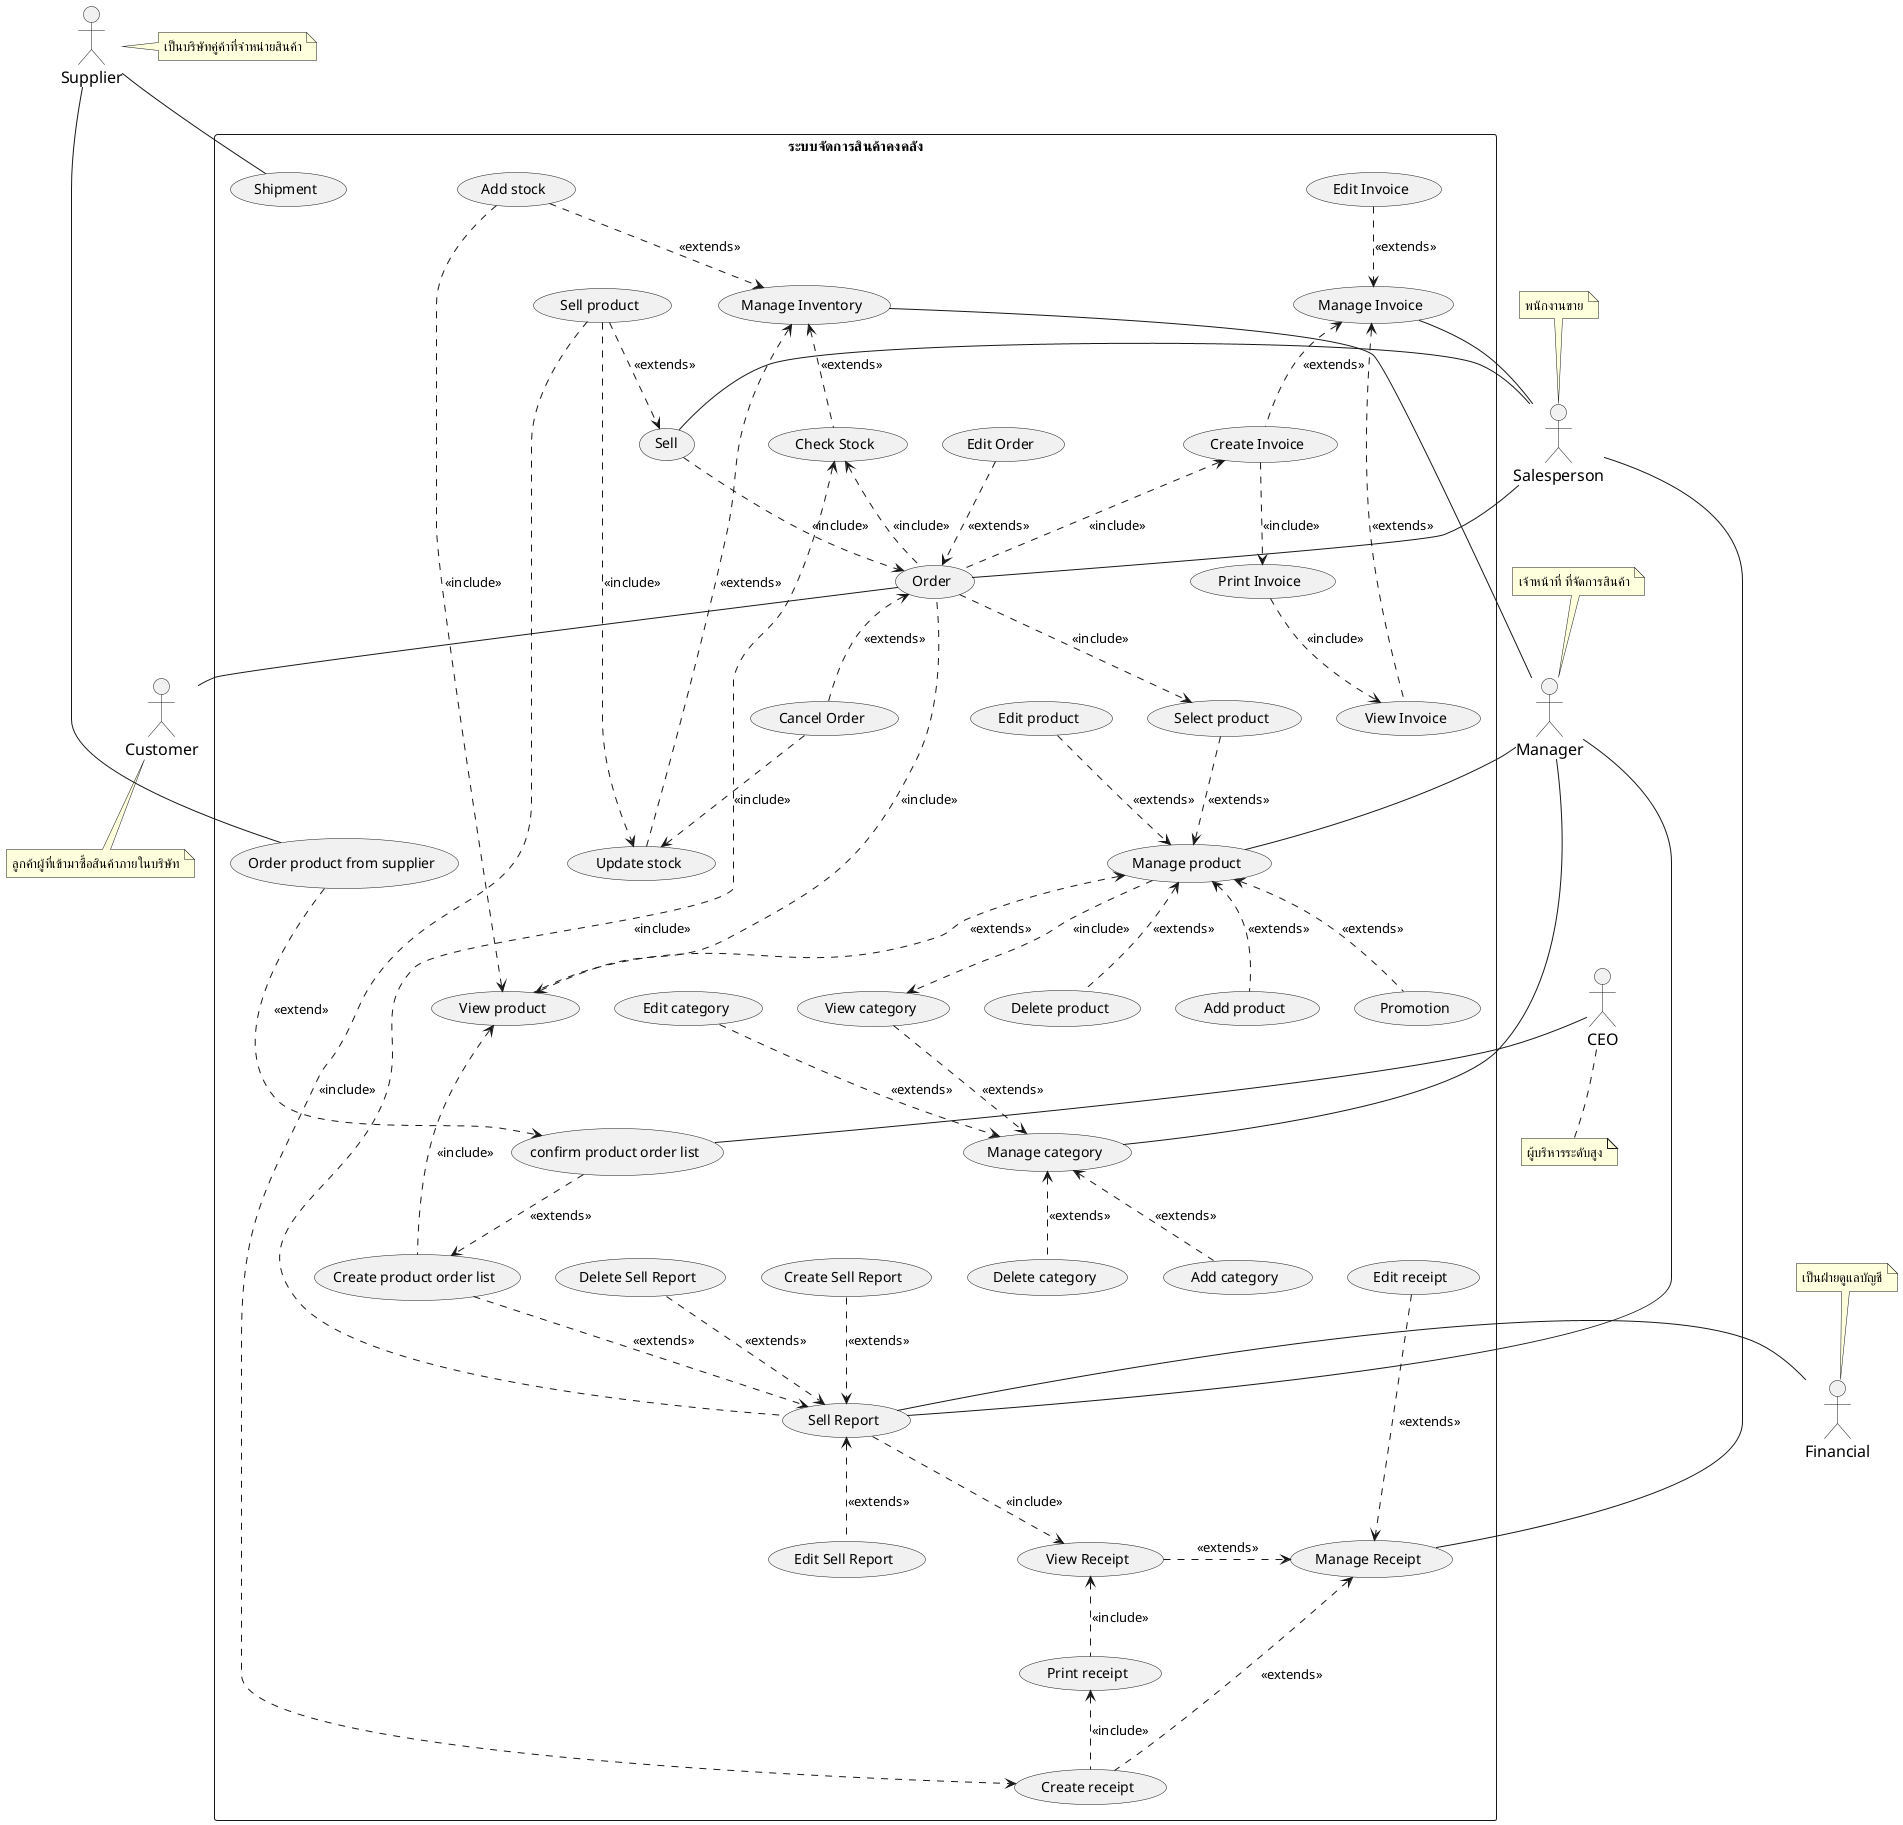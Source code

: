 @startuml
'https://plantuml.com/usecase-diagram

skinparam sequence {
    ParticipantFontName Thai
    ParticipantFontSize 16
    ActorFontSize 16
    ActorFontName Thai
}
'skinparam linetype polyline
' skinparam linetype ortho

skinparam Participant{
    FontColor #efefef
    BorderColor #c0c0c0
}
skinparam Sequence{
    ParticipantBorderThickness .5
    LifeLineBorderColor #8a8a8a
}

' =================== Customer ===================
' role - ผู้ที่เข้ามาเพื่อซื้อสินค้าภายในบริษัท
' duty - ทำให้เกิดการซื้อขายสินค้า
actor Customer as actorCustomer
note bottom of actorCustomer : ลูกค้าผู้ที่เข้ามาซื้อสินค้าภายในบริษัท
' =================== Manager ===================
' role - เจ้าหน้าที่ ที่จัดการสินค้า ให้คงคลังสินค้าอยู่เสมอ
' duty - บริหารจัดการ stock สินค้า ทั้งการจำหน่ายออก และการรับสินค้ารวมถึงการ
' ออกใบสั่งของ การเช็คสินค้าและการทำรายงานต่างๆ
actor Manager as actorManager
note top of actorManager : เจ้าหน้าที่ ที่จัดการสินค้า
' =================== Supplier ===================
' role - เป็นบริษัทคู่ค้าที่จำหน่ายสินค้าหรือวัตถุดิบให้กับบริษัท
' duty - ขายและจัดส่งสินค้าตามใบสั่งของ
actor Supplier as actorSupplier
note right of actorSupplier : เป็นบริษัทคู่ค้าที่จำหน่ายสินค้า
' =================== Financial ===================
' role - เป็นฝ่ายดูแลบัญชีและการเงินของบริษัท
' duty - รับข้อมูลการซื้อและขายสินค้า
actor Financial as actorFinancial
note top of actorFinancial : เป็นฝ่ายดูแลบัญชี

actor Salesperson as actorSalesperson
note top of actorSalesperson : พนักงานขาย

actor CEO as actorCEO
note bottom of actorCEO : ผู้บริหารระดับสูง


' =================== Stock System ===================
rectangle "ระบบจัดการสินค้าคงคลัง" as stockSystem {

    ' ================ Selling ================
    ' กระบวนการขายสินค้า
    usecase (Sell) as (usecaseSell)
    '    note bottom of usecaseSell : กระบวนการขายสินค้า

    ' ================ Reporting ================
    '   การทำรายงาน
    usecase (Sell Report) as (usecaseSellReport)
    usecase (Create Sell Report) as (usecaseCreateSellReport)
    usecase (Edit Sell Report) as (usecaseEditSellReport)
    usecase (Delete Sell Report) as (usecaseDeleteSellReport)

    '    การขายสินค้า
    usecase (Sell product) as (usecaseSellProduct)
    '    การตรวจสอบยอดสินค้า

    '    ออกใบเสร็จ
    usecase (Manage Receipt) as (usecaseReceipt)
    usecase (View Receipt) as (usecaseViewReceipt)
    usecase (Print receipt) as (usecasePrintReceipt)
    usecase (Edit receipt) as (usecaseEditReceipt)
    usecase (Create receipt) as (usecaseCreateReceipt)

    ' ================ Invoice ================
    usecase (Manage Invoice) as (usecaseInvoice)
    usecase (View Invoice) as (usecaseViewInvoice)
    usecase (Create Invoice) as (usecaseCreateInvoice)
    usecase (Edit Invoice) as (usecaseEditInvoice)
    usecase (Print Invoice) as (usecasePrintInvoice)

    ' ================ Ordering ================
    '    การสั่งซื้อสินค้า

    usecase (Order) as (usecaseOrder)
    '    note bottom of usecaseOrder : การสั่งซื้อสินค้า
    usecase (Edit Order) as (usecaseEditOrder)
    usecase (Cancel Order) as (usecaseDeleteOrder)

    usecase (Order product from supplier) as (usecaseOrderProductFromSupplier)
    usecase (Create product order list) as (usecaseCreateProductOrderList)
    usecase (confirm product order list) as (usecaseConfirmOrderList)

    ' ================ Stock ================
    usecase (Manage Inventory) as (usecaseInventory)
    usecase (Check Stock) as (usecaseCheckStock)
    usecase (Add stock) as (usecaseAddStock)
    usecase (Update stock) as (usecaseUpdateStock)

    ' ================ Product ================
    usecase (Manage product) as (usecaseProduct)
    usecase (View product) as (usecaseViewProduct)
    usecase (Add product) as (usecaseAddProduct)
    usecase (Edit product) as (usecaseUpdateProduct)
    usecase (Delete product) as (usecaseDeleteProduct)
    usecase (Select product) as (usecaseSelectProduct)

    usecase (Promotion) as (usecasePromotion)

    ' ================ Category ================
    usecase (Manage category) as (usecaseCategory)
    usecase (View category) as (usecaseViewCategory)
    usecase (Add category) as (usecaseAddCategory)
    usecase (Edit category) as (usecaseUpdateCategory)
    usecase (Delete category) as (usecaseDeleteCategory)


    ' ================ Shipment ================
    usecase (Shipment) as (usecaseShipment)


    '===========================================================
    ' ===                  Associate Flow                    ===
    '===========================================================


    ' ================ Product ================
    actorManager -- (usecaseProduct)
    (usecaseProduct) <.. (usecaseAddProduct)  : <<extends>>
    (usecaseUpdateProduct) ..> (usecaseProduct) : <<extends>>
    (usecaseProduct) <.. (usecaseDeleteProduct)  : <<extends>>
    (usecaseSelectProduct) ..> (usecaseProduct) : <<extends>>
    (usecaseProduct) <.. (usecaseViewProduct) : <<extends>>

    (usecaseProduct) ..> (usecaseViewCategory) : <<include>>
    (usecaseProduct) <.. (usecasePromotion) : <<extends>>


    ' ================ Category ================
    actorManager -- (usecaseCategory)
    (usecaseCategory) <.. (usecaseAddCategory)  : <<extends>>
    (usecaseUpdateCategory) ..> (usecaseCategory) : <<extends>>
    (usecaseCategory) <.. (usecaseDeleteCategory)  : <<extends>>
    (usecaseViewCategory)  ..> (usecaseCategory) : <<extends>>


    ' ================ Stock ================
    actorSupplier -down- (usecaseShipment)
    (usecaseInventory) - actorManager

    (usecaseAddStock) ..> (usecaseInventory) : <<extends>>
    (usecaseAddStock) ..> (usecaseViewProduct) : <<include>>
    (usecaseUpdateStock) ..> (usecaseInventory) : <<extends>>
    (usecaseInventory) <.. (usecaseCheckStock) : <<extends>>

    ' ================ Sell ================
    (usecaseSellProduct) ..> (usecaseSell) : <<extends>>
    (usecaseSellProduct)  ..> (usecaseUpdateStock)   : <<include>>

    (usecaseSellProduct)  ..> (usecaseCreateReceipt) : <<include>>
    (usecaseSell)  ..> (usecaseOrder) : <<include>>

    '   ความสัมพันธ์ระหว่าง actor และ usecase ในส่วนของการขาย
    actorSalesperson - (usecaseSell)

    '   การลงรับสินค้า เป็นส่วนหนึ่งของกระบวนการสั่งซื้อสินค้า
    (usecaseOrder) ..> (usecaseSelectProduct) : <<include>>
    (usecaseViewProduct) <.. (usecaseOrder) : <<include>>

    '   การปรับปรุงยอดสินค้า เป็นส่วนหนึ่งของกระบวนการสั่งซื้อสินค้า
    (usecaseCheckStock) <.. (usecaseOrder) : <<include>>

    ' ================ Order ================
    (usecaseOrder) <.. (usecaseDeleteOrder) : <<extends>>
    (usecaseEditOrder) ..> (usecaseOrder) : <<extends>>

    (usecaseDeleteOrder) ..> (usecaseUpdateStock) : <<include>>
    (usecaseCreateInvoice) <.. (usecaseOrder) : <<include>>

    ' ===  ความสัมพันธ์ระหว่าง actor และ usecase ในส่วนของการสั่งซื้อสินค้า ===
    actorSalesperson -- (usecaseOrder)
    (usecaseOrder) -- actorCustomer

    ' ================ Invoice ================
    (usecaseInvoice) <.. (usecaseViewInvoice) : <<extends>>
    (usecaseInvoice)  <..   (usecaseCreateInvoice): <<extends>>
    (usecaseEditInvoice) ..> (usecaseInvoice) : <<extends>>

    (usecaseCreateInvoice) ..> (usecasePrintInvoice) : <<include>>
    (usecasePrintInvoice) ..> (usecaseViewInvoice) : <<include>>

     (usecaseInvoice) -- actorSalesperson

    ' ================ Receipt ================
    (usecaseCreateReceipt) .up.> (usecaseReceipt) : <<extends>>
    (usecaseViewReceipt) .> (usecaseReceipt) : <<extends>>
    (usecaseEditReceipt) ...> (usecaseReceipt) : <<extends>>
    (usecaseCreateReceipt) .up.> (usecasePrintReceipt) : <<include>>
    (usecaseViewReceipt)  <..   (usecasePrintReceipt): <<include>>

    (usecaseReceipt) -- actorSalesperson

    ' ===  ความสัมพันธ์ระหว่าง actor และ usecase ในส่วนของการสออกรายงาน ===
    actorManager -- (usecaseSellReport)
    actorFinancial -right- (usecaseSellReport)


    ' ================ Reporting ================
    '   การทำรายงาน

    (usecaseSellReport) ..> (usecaseViewReceipt)    : <<include>>
    (usecaseCheckStock)  <.. (usecaseSellReport)  : <<include>>
    (usecaseCreateProductOrderList) ..>  (usecaseSellReport)   : <<extends>>

    (usecaseCreateSellReport) ..>  (usecaseSellReport)   : <<extends>>
    (usecaseSellReport)   <.. (usecaseEditSellReport)   : <<extends>>
    (usecaseDeleteSellReport) ..>  (usecaseSellReport)   : <<extends>>

    (usecaseViewProduct) <... (usecaseCreateProductOrderList) : <<include>>
    (usecaseConfirmOrderList) ..> (usecaseCreateProductOrderList) : <<extends>>
    (usecaseOrderProductFromSupplier) ...> (usecaseConfirmOrderList)  : <<extend>>
   
    actorSupplier -- (usecaseOrderProductFromSupplier)
    actorCEO -- (usecaseConfirmOrderList)




}

@enduml